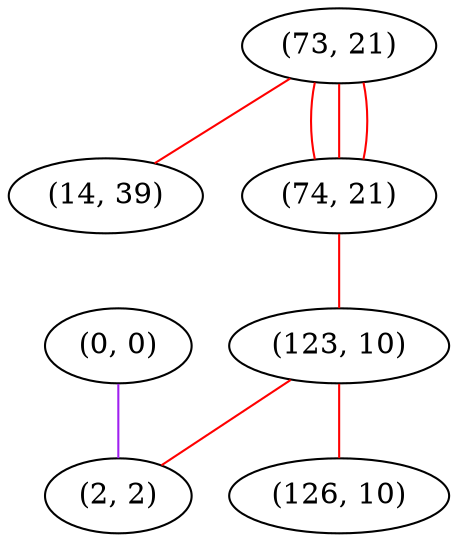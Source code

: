 graph "" {
"(0, 0)";
"(73, 21)";
"(14, 39)";
"(74, 21)";
"(123, 10)";
"(126, 10)";
"(2, 2)";
"(0, 0)" -- "(2, 2)"  [color=purple, key=0, weight=4];
"(73, 21)" -- "(74, 21)"  [color=red, key=0, weight=1];
"(73, 21)" -- "(74, 21)"  [color=red, key=1, weight=1];
"(73, 21)" -- "(74, 21)"  [color=red, key=2, weight=1];
"(73, 21)" -- "(14, 39)"  [color=red, key=0, weight=1];
"(74, 21)" -- "(123, 10)"  [color=red, key=0, weight=1];
"(123, 10)" -- "(126, 10)"  [color=red, key=0, weight=1];
"(123, 10)" -- "(2, 2)"  [color=red, key=0, weight=1];
}

